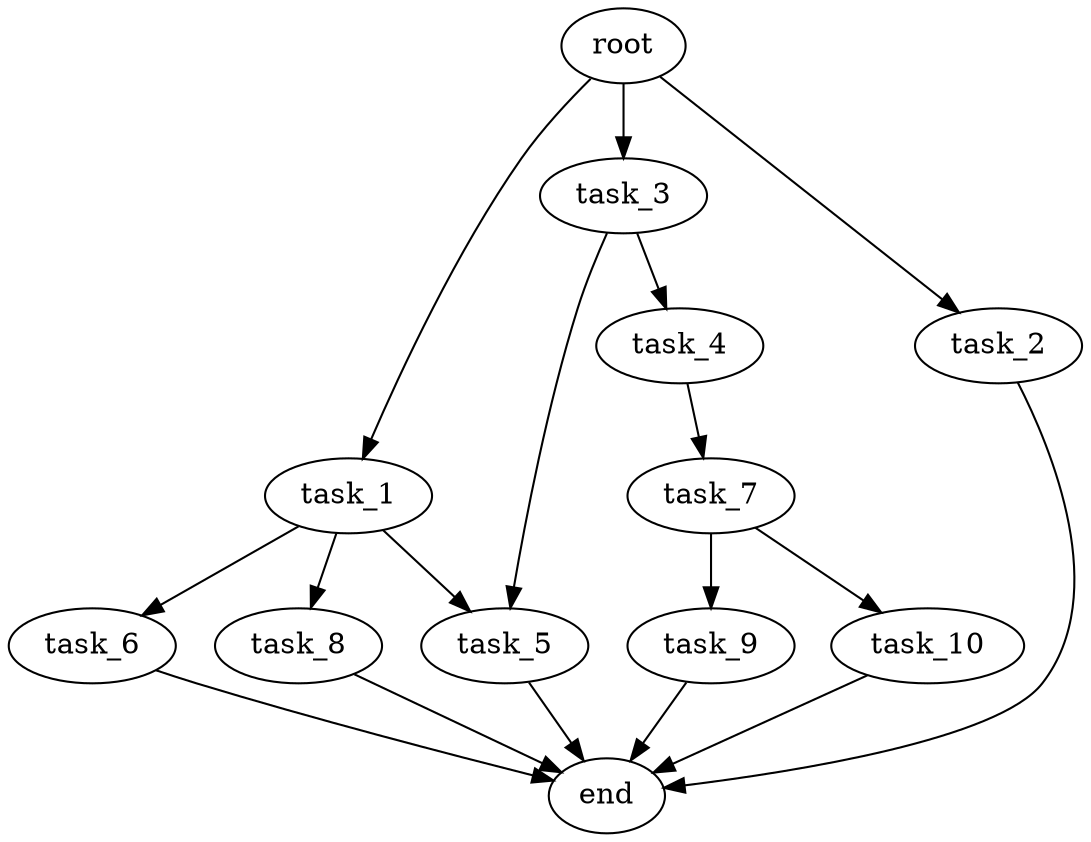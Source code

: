 digraph G {
  root [size="0.000000e+00"];
  task_1 [size="4.486566e+10"];
  task_2 [size="5.350673e+08"];
  task_3 [size="7.931785e+09"];
  task_4 [size="2.559983e+10"];
  task_5 [size="8.349796e+10"];
  task_6 [size="5.488494e+10"];
  task_7 [size="7.272621e+10"];
  task_8 [size="5.278187e+10"];
  task_9 [size="1.112757e+10"];
  task_10 [size="2.881728e+10"];
  end [size="0.000000e+00"];

  root -> task_1 [size="1.000000e-12"];
  root -> task_2 [size="1.000000e-12"];
  root -> task_3 [size="1.000000e-12"];
  task_1 -> task_5 [size="4.174898e+08"];
  task_1 -> task_6 [size="5.488494e+08"];
  task_1 -> task_8 [size="5.278187e+08"];
  task_2 -> end [size="1.000000e-12"];
  task_3 -> task_4 [size="2.559983e+08"];
  task_3 -> task_5 [size="4.174898e+08"];
  task_4 -> task_7 [size="7.272621e+08"];
  task_5 -> end [size="1.000000e-12"];
  task_6 -> end [size="1.000000e-12"];
  task_7 -> task_9 [size="1.112757e+08"];
  task_7 -> task_10 [size="2.881728e+08"];
  task_8 -> end [size="1.000000e-12"];
  task_9 -> end [size="1.000000e-12"];
  task_10 -> end [size="1.000000e-12"];
}
